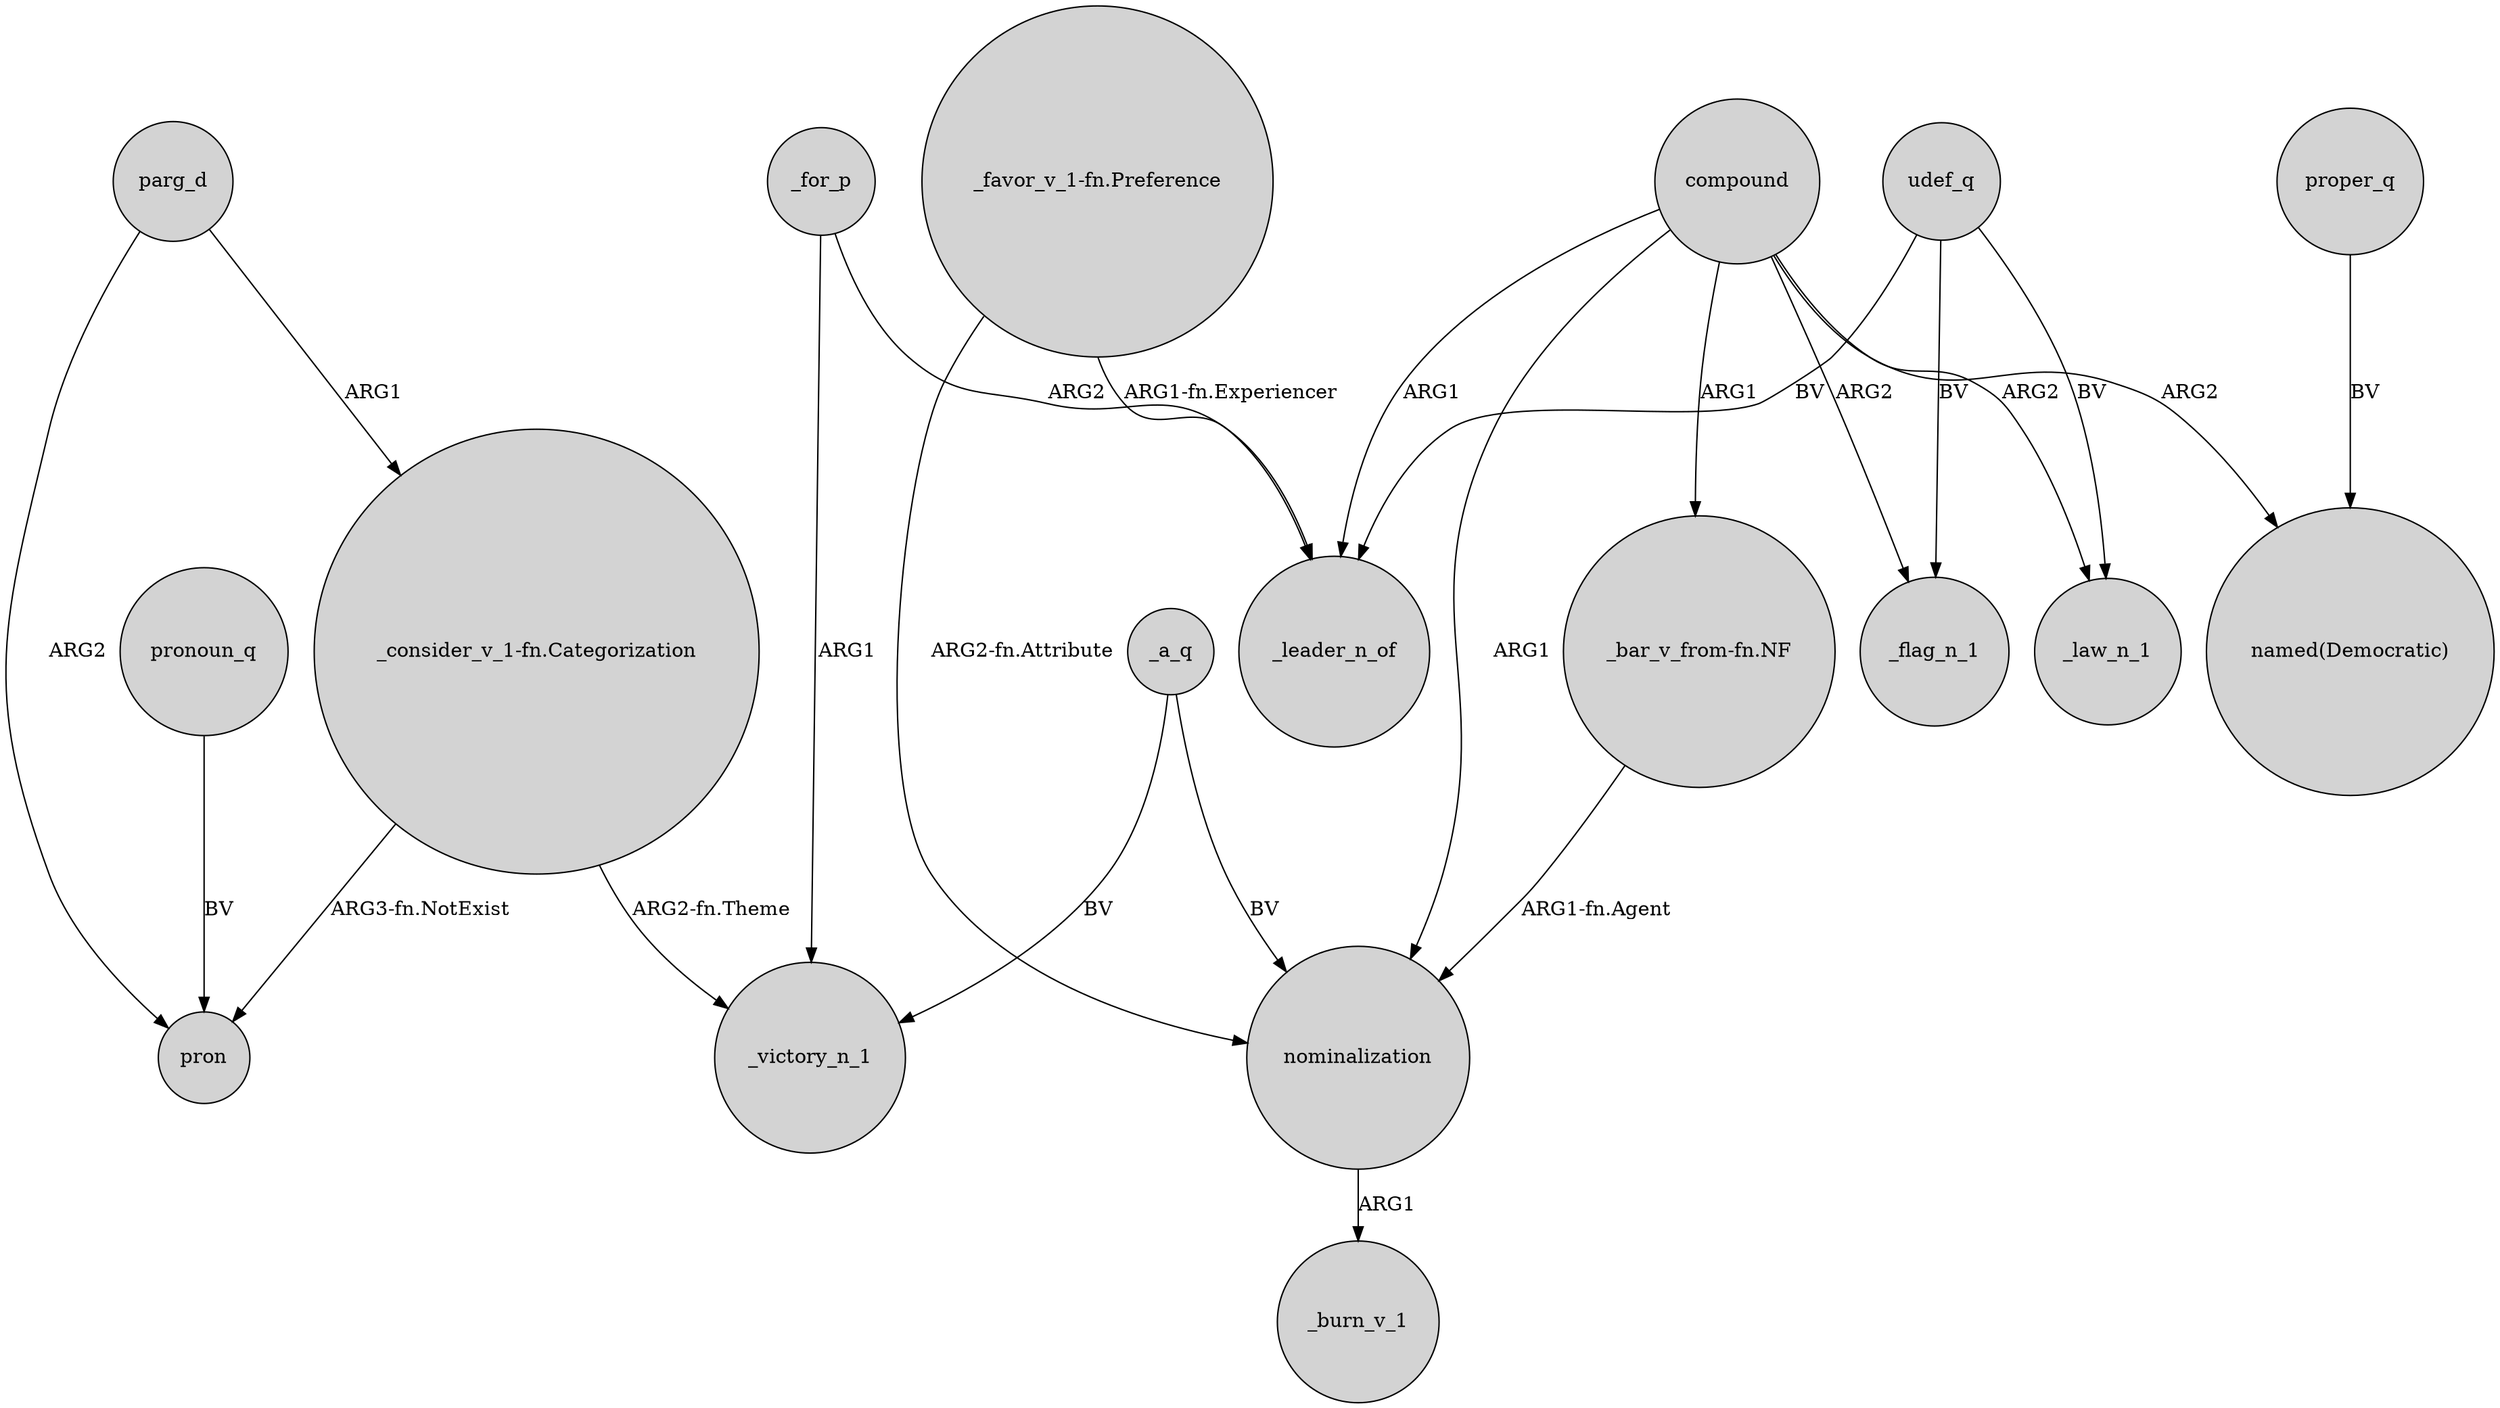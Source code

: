 digraph {
	node [shape=circle style=filled]
	_a_q -> _victory_n_1 [label=BV]
	"_consider_v_1-fn.Categorization" -> pron [label="ARG3-fn.NotExist"]
	proper_q -> "named(Democratic)" [label=BV]
	parg_d -> "_consider_v_1-fn.Categorization" [label=ARG1]
	"_bar_v_from-fn.NF" -> nominalization [label="ARG1-fn.Agent"]
	compound -> _leader_n_of [label=ARG1]
	udef_q -> _law_n_1 [label=BV]
	_a_q -> nominalization [label=BV]
	compound -> _flag_n_1 [label=ARG2]
	parg_d -> pron [label=ARG2]
	_for_p -> _leader_n_of [label=ARG2]
	"_favor_v_1-fn.Preference" -> _leader_n_of [label="ARG1-fn.Experiencer"]
	_for_p -> _victory_n_1 [label=ARG1]
	pronoun_q -> pron [label=BV]
	compound -> "named(Democratic)" [label=ARG2]
	"_favor_v_1-fn.Preference" -> nominalization [label="ARG2-fn.Attribute"]
	nominalization -> _burn_v_1 [label=ARG1]
	"_consider_v_1-fn.Categorization" -> _victory_n_1 [label="ARG2-fn.Theme"]
	udef_q -> _flag_n_1 [label=BV]
	compound -> "_bar_v_from-fn.NF" [label=ARG1]
	compound -> nominalization [label=ARG1]
	udef_q -> _leader_n_of [label=BV]
	compound -> _law_n_1 [label=ARG2]
}
